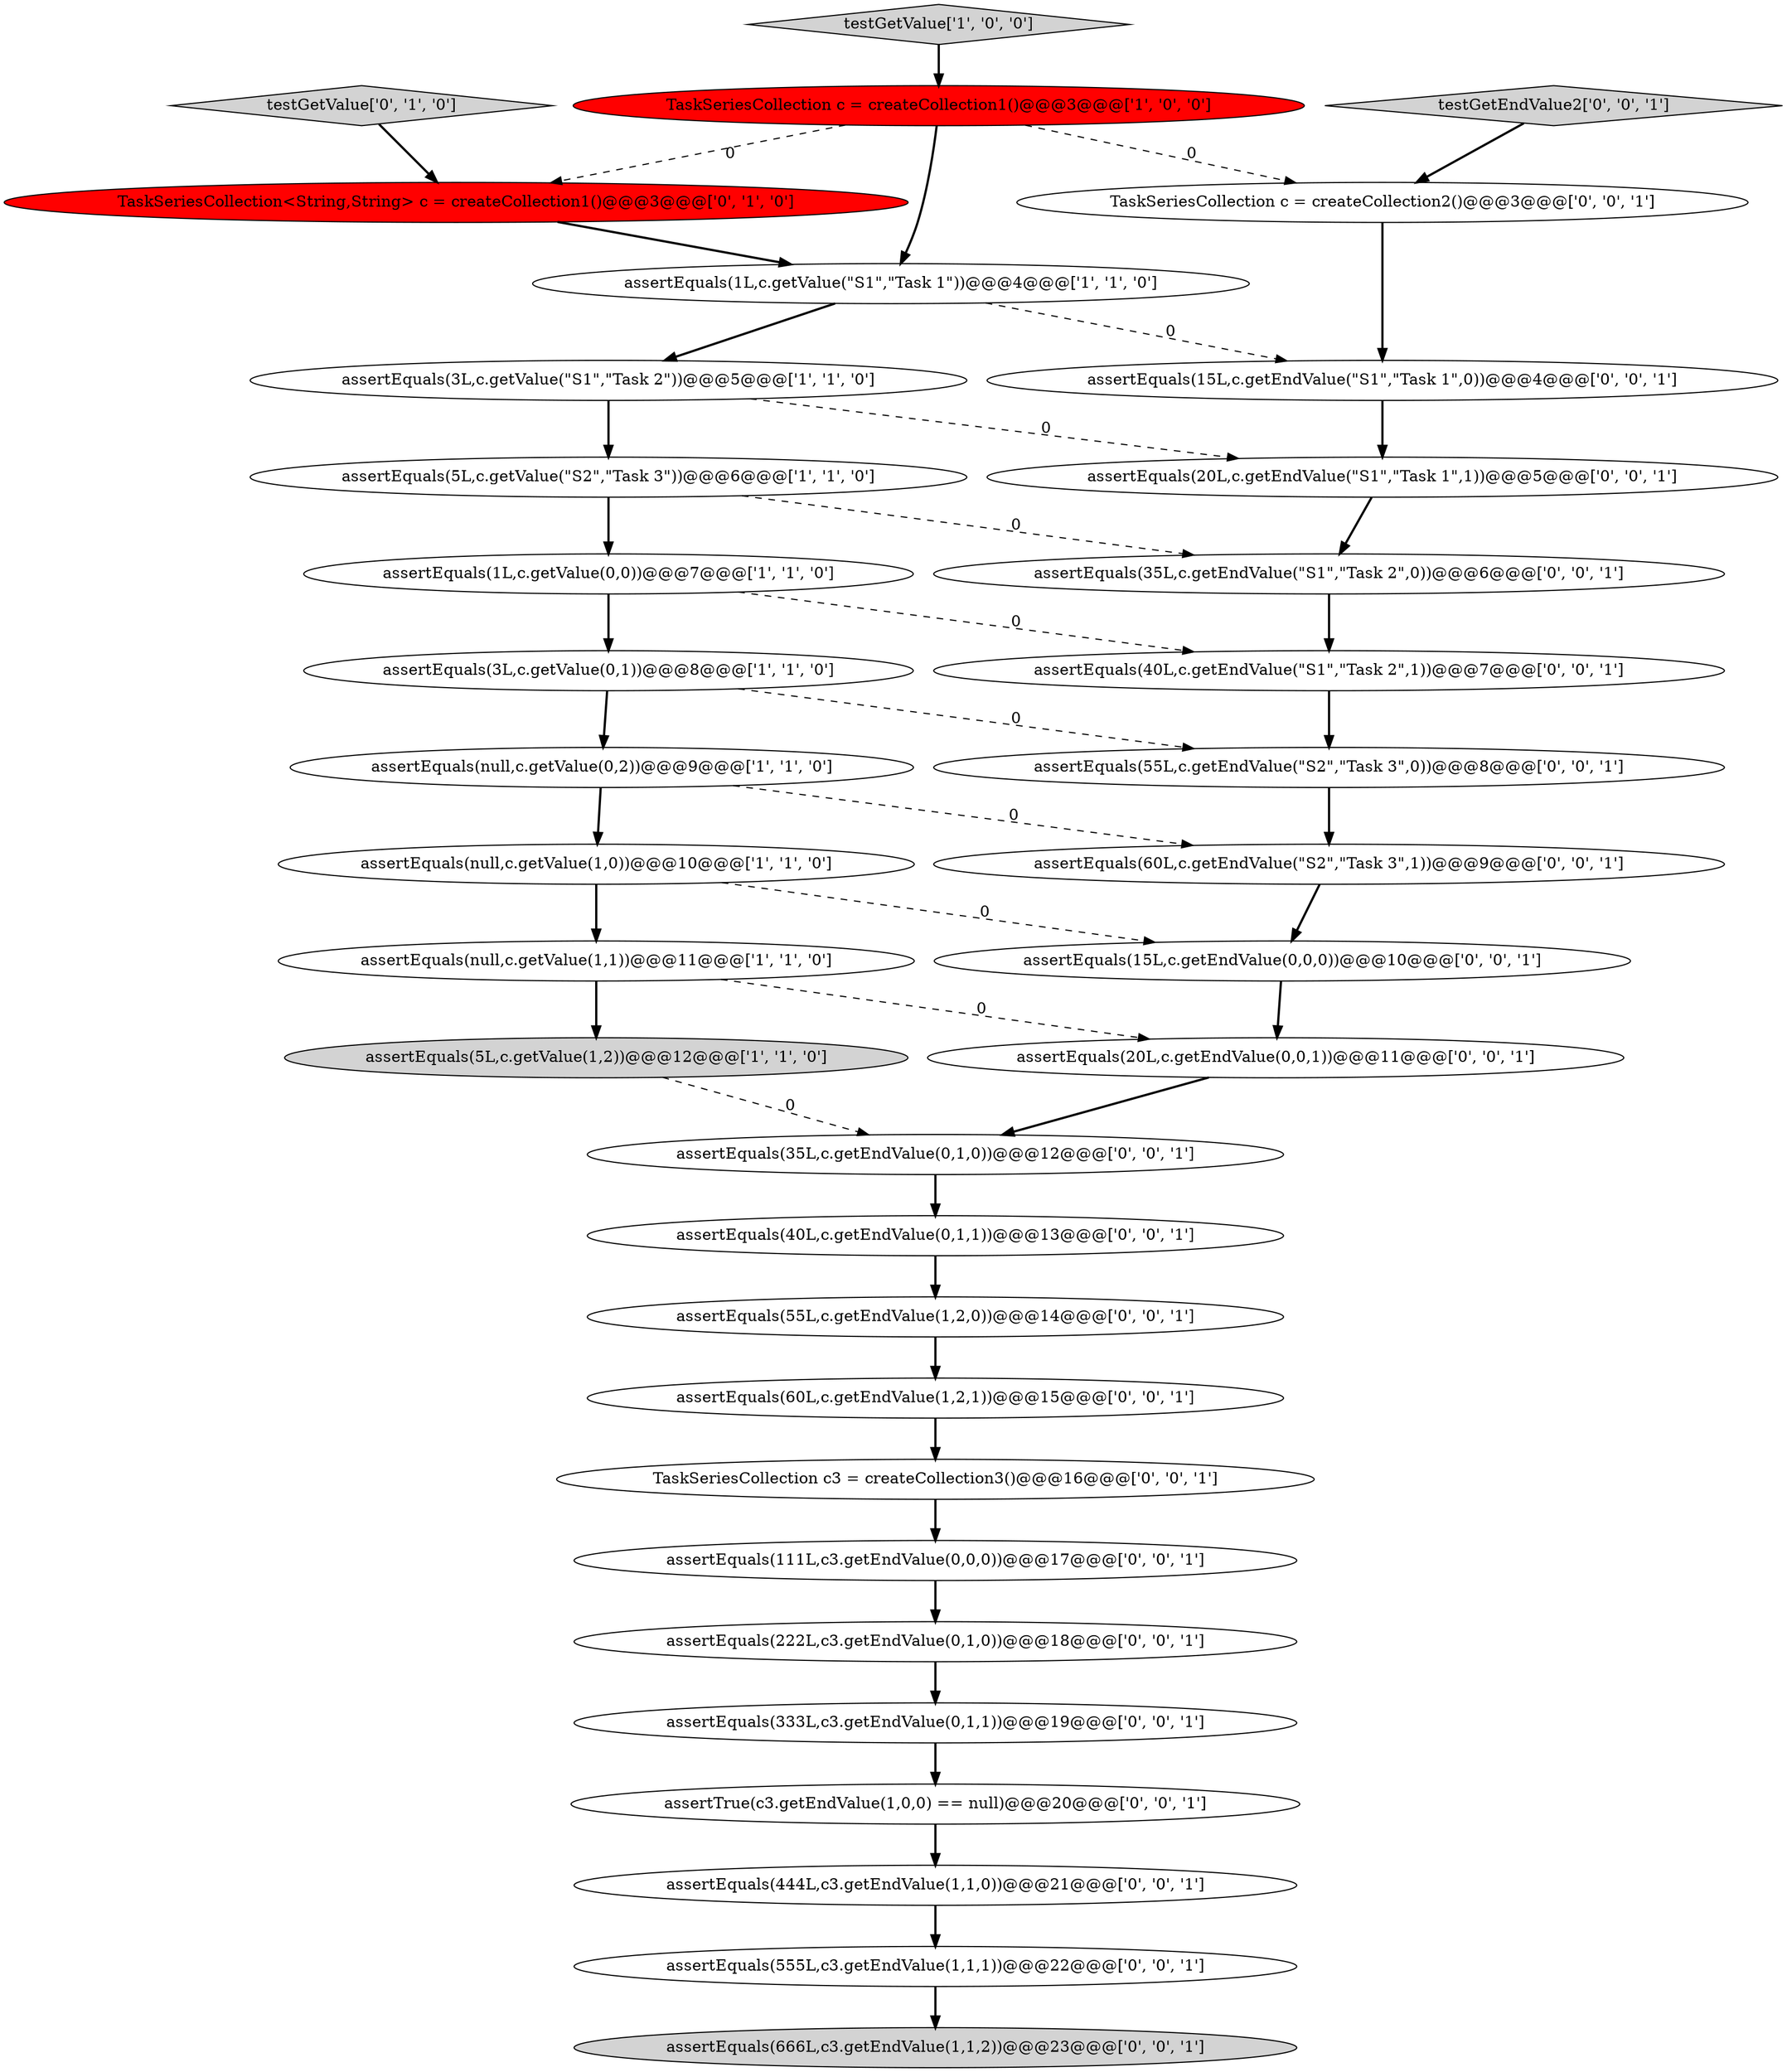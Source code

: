 digraph {
13 [style = filled, label = "assertEquals(20L,c.getEndValue(0,0,1))@@@11@@@['0', '0', '1']", fillcolor = white, shape = ellipse image = "AAA0AAABBB3BBB"];
24 [style = filled, label = "TaskSeriesCollection c3 = createCollection3()@@@16@@@['0', '0', '1']", fillcolor = white, shape = ellipse image = "AAA0AAABBB3BBB"];
0 [style = filled, label = "assertEquals(null,c.getValue(1,1))@@@11@@@['1', '1', '0']", fillcolor = white, shape = ellipse image = "AAA0AAABBB1BBB"];
29 [style = filled, label = "assertEquals(333L,c3.getEndValue(0,1,1))@@@19@@@['0', '0', '1']", fillcolor = white, shape = ellipse image = "AAA0AAABBB3BBB"];
18 [style = filled, label = "assertEquals(15L,c.getEndValue(\"S1\",\"Task 1\",0))@@@4@@@['0', '0', '1']", fillcolor = white, shape = ellipse image = "AAA0AAABBB3BBB"];
32 [style = filled, label = "assertEquals(555L,c3.getEndValue(1,1,1))@@@22@@@['0', '0', '1']", fillcolor = white, shape = ellipse image = "AAA0AAABBB3BBB"];
31 [style = filled, label = "assertEquals(55L,c.getEndValue(\"S2\",\"Task 3\",0))@@@8@@@['0', '0', '1']", fillcolor = white, shape = ellipse image = "AAA0AAABBB3BBB"];
25 [style = filled, label = "TaskSeriesCollection c = createCollection2()@@@3@@@['0', '0', '1']", fillcolor = white, shape = ellipse image = "AAA0AAABBB3BBB"];
2 [style = filled, label = "assertEquals(5L,c.getValue(1,2))@@@12@@@['1', '1', '0']", fillcolor = lightgray, shape = ellipse image = "AAA0AAABBB1BBB"];
33 [style = filled, label = "assertEquals(111L,c3.getEndValue(0,0,0))@@@17@@@['0', '0', '1']", fillcolor = white, shape = ellipse image = "AAA0AAABBB3BBB"];
12 [style = filled, label = "TaskSeriesCollection<String,String> c = createCollection1()@@@3@@@['0', '1', '0']", fillcolor = red, shape = ellipse image = "AAA1AAABBB2BBB"];
6 [style = filled, label = "assertEquals(null,c.getValue(0,2))@@@9@@@['1', '1', '0']", fillcolor = white, shape = ellipse image = "AAA0AAABBB1BBB"];
1 [style = filled, label = "assertEquals(1L,c.getValue(0,0))@@@7@@@['1', '1', '0']", fillcolor = white, shape = ellipse image = "AAA0AAABBB1BBB"];
11 [style = filled, label = "testGetValue['0', '1', '0']", fillcolor = lightgray, shape = diamond image = "AAA0AAABBB2BBB"];
4 [style = filled, label = "assertEquals(3L,c.getValue(\"S1\",\"Task 2\"))@@@5@@@['1', '1', '0']", fillcolor = white, shape = ellipse image = "AAA0AAABBB1BBB"];
28 [style = filled, label = "assertEquals(444L,c3.getEndValue(1,1,0))@@@21@@@['0', '0', '1']", fillcolor = white, shape = ellipse image = "AAA0AAABBB3BBB"];
30 [style = filled, label = "testGetEndValue2['0', '0', '1']", fillcolor = lightgray, shape = diamond image = "AAA0AAABBB3BBB"];
34 [style = filled, label = "assertEquals(35L,c.getEndValue(0,1,0))@@@12@@@['0', '0', '1']", fillcolor = white, shape = ellipse image = "AAA0AAABBB3BBB"];
19 [style = filled, label = "assertEquals(15L,c.getEndValue(0,0,0))@@@10@@@['0', '0', '1']", fillcolor = white, shape = ellipse image = "AAA0AAABBB3BBB"];
21 [style = filled, label = "assertEquals(60L,c.getEndValue(\"S2\",\"Task 3\",1))@@@9@@@['0', '0', '1']", fillcolor = white, shape = ellipse image = "AAA0AAABBB3BBB"];
9 [style = filled, label = "assertEquals(null,c.getValue(1,0))@@@10@@@['1', '1', '0']", fillcolor = white, shape = ellipse image = "AAA0AAABBB1BBB"];
20 [style = filled, label = "assertEquals(60L,c.getEndValue(1,2,1))@@@15@@@['0', '0', '1']", fillcolor = white, shape = ellipse image = "AAA0AAABBB3BBB"];
14 [style = filled, label = "assertEquals(55L,c.getEndValue(1,2,0))@@@14@@@['0', '0', '1']", fillcolor = white, shape = ellipse image = "AAA0AAABBB3BBB"];
26 [style = filled, label = "assertEquals(666L,c3.getEndValue(1,1,2))@@@23@@@['0', '0', '1']", fillcolor = lightgray, shape = ellipse image = "AAA0AAABBB3BBB"];
5 [style = filled, label = "assertEquals(3L,c.getValue(0,1))@@@8@@@['1', '1', '0']", fillcolor = white, shape = ellipse image = "AAA0AAABBB1BBB"];
17 [style = filled, label = "assertEquals(40L,c.getEndValue(\"S1\",\"Task 2\",1))@@@7@@@['0', '0', '1']", fillcolor = white, shape = ellipse image = "AAA0AAABBB3BBB"];
8 [style = filled, label = "assertEquals(5L,c.getValue(\"S2\",\"Task 3\"))@@@6@@@['1', '1', '0']", fillcolor = white, shape = ellipse image = "AAA0AAABBB1BBB"];
15 [style = filled, label = "assertTrue(c3.getEndValue(1,0,0) == null)@@@20@@@['0', '0', '1']", fillcolor = white, shape = ellipse image = "AAA0AAABBB3BBB"];
7 [style = filled, label = "TaskSeriesCollection c = createCollection1()@@@3@@@['1', '0', '0']", fillcolor = red, shape = ellipse image = "AAA1AAABBB1BBB"];
27 [style = filled, label = "assertEquals(35L,c.getEndValue(\"S1\",\"Task 2\",0))@@@6@@@['0', '0', '1']", fillcolor = white, shape = ellipse image = "AAA0AAABBB3BBB"];
23 [style = filled, label = "assertEquals(40L,c.getEndValue(0,1,1))@@@13@@@['0', '0', '1']", fillcolor = white, shape = ellipse image = "AAA0AAABBB3BBB"];
3 [style = filled, label = "assertEquals(1L,c.getValue(\"S1\",\"Task 1\"))@@@4@@@['1', '1', '0']", fillcolor = white, shape = ellipse image = "AAA0AAABBB1BBB"];
10 [style = filled, label = "testGetValue['1', '0', '0']", fillcolor = lightgray, shape = diamond image = "AAA0AAABBB1BBB"];
22 [style = filled, label = "assertEquals(20L,c.getEndValue(\"S1\",\"Task 1\",1))@@@5@@@['0', '0', '1']", fillcolor = white, shape = ellipse image = "AAA0AAABBB3BBB"];
16 [style = filled, label = "assertEquals(222L,c3.getEndValue(0,1,0))@@@18@@@['0', '0', '1']", fillcolor = white, shape = ellipse image = "AAA0AAABBB3BBB"];
1->5 [style = bold, label=""];
6->21 [style = dashed, label="0"];
13->34 [style = bold, label=""];
29->15 [style = bold, label=""];
33->16 [style = bold, label=""];
9->0 [style = bold, label=""];
21->19 [style = bold, label=""];
17->31 [style = bold, label=""];
3->18 [style = dashed, label="0"];
16->29 [style = bold, label=""];
0->2 [style = bold, label=""];
25->18 [style = bold, label=""];
30->25 [style = bold, label=""];
11->12 [style = bold, label=""];
31->21 [style = bold, label=""];
4->22 [style = dashed, label="0"];
3->4 [style = bold, label=""];
10->7 [style = bold, label=""];
32->26 [style = bold, label=""];
7->3 [style = bold, label=""];
28->32 [style = bold, label=""];
23->14 [style = bold, label=""];
9->19 [style = dashed, label="0"];
8->1 [style = bold, label=""];
24->33 [style = bold, label=""];
1->17 [style = dashed, label="0"];
18->22 [style = bold, label=""];
5->6 [style = bold, label=""];
19->13 [style = bold, label=""];
22->27 [style = bold, label=""];
15->28 [style = bold, label=""];
0->13 [style = dashed, label="0"];
27->17 [style = bold, label=""];
2->34 [style = dashed, label="0"];
7->25 [style = dashed, label="0"];
7->12 [style = dashed, label="0"];
5->31 [style = dashed, label="0"];
4->8 [style = bold, label=""];
8->27 [style = dashed, label="0"];
34->23 [style = bold, label=""];
12->3 [style = bold, label=""];
6->9 [style = bold, label=""];
20->24 [style = bold, label=""];
14->20 [style = bold, label=""];
}
